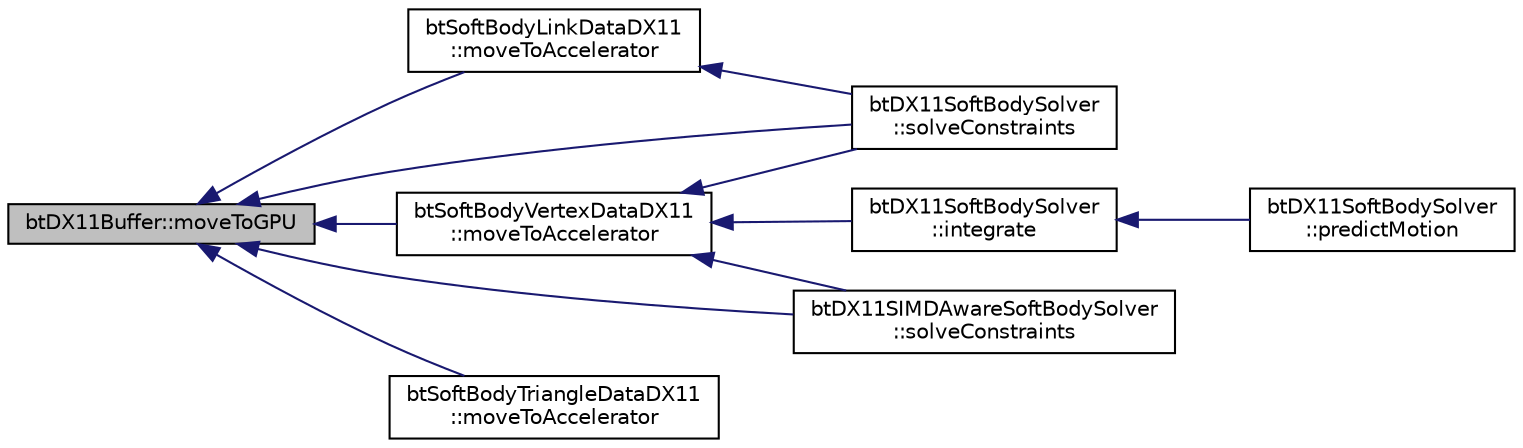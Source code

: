 digraph "btDX11Buffer::moveToGPU"
{
  edge [fontname="Helvetica",fontsize="10",labelfontname="Helvetica",labelfontsize="10"];
  node [fontname="Helvetica",fontsize="10",shape=record];
  rankdir="LR";
  Node1 [label="btDX11Buffer::moveToGPU",height=0.2,width=0.4,color="black", fillcolor="grey75", style="filled", fontcolor="black"];
  Node1 -> Node2 [dir="back",color="midnightblue",fontsize="10",style="solid"];
  Node2 [label="btSoftBodyLinkDataDX11\l::moveToAccelerator",height=0.2,width=0.4,color="black", fillcolor="white", style="filled",URL="$classbt_soft_body_link_data_d_x11.html#a6b08733c3c0216869e893779fb55d4c0"];
  Node2 -> Node3 [dir="back",color="midnightblue",fontsize="10",style="solid"];
  Node3 [label="btDX11SoftBodySolver\l::solveConstraints",height=0.2,width=0.4,color="black", fillcolor="white", style="filled",URL="$classbt_d_x11_soft_body_solver.html#ab6477819156cdc0f5850514683b77f08"];
  Node1 -> Node4 [dir="back",color="midnightblue",fontsize="10",style="solid"];
  Node4 [label="btSoftBodyVertexDataDX11\l::moveToAccelerator",height=0.2,width=0.4,color="black", fillcolor="white", style="filled",URL="$classbt_soft_body_vertex_data_d_x11.html#ac12f0c144bc116e3a0e4c11fc0e55365"];
  Node4 -> Node5 [dir="back",color="midnightblue",fontsize="10",style="solid"];
  Node5 [label="btDX11SoftBodySolver\l::integrate",height=0.2,width=0.4,color="black", fillcolor="white", style="filled",URL="$classbt_d_x11_soft_body_solver.html#a3daaaf85934fabb4c38ae0d32ec77678"];
  Node5 -> Node6 [dir="back",color="midnightblue",fontsize="10",style="solid"];
  Node6 [label="btDX11SoftBodySolver\l::predictMotion",height=0.2,width=0.4,color="black", fillcolor="white", style="filled",URL="$classbt_d_x11_soft_body_solver.html#a2565453dfc806f819746d7bc04a57a96"];
  Node4 -> Node3 [dir="back",color="midnightblue",fontsize="10",style="solid"];
  Node4 -> Node7 [dir="back",color="midnightblue",fontsize="10",style="solid"];
  Node7 [label="btDX11SIMDAwareSoftBodySolver\l::solveConstraints",height=0.2,width=0.4,color="black", fillcolor="white", style="filled",URL="$classbt_d_x11_s_i_m_d_aware_soft_body_solver.html#ae78972e067e72a8b5cb51ad05def50df"];
  Node1 -> Node8 [dir="back",color="midnightblue",fontsize="10",style="solid"];
  Node8 [label="btSoftBodyTriangleDataDX11\l::moveToAccelerator",height=0.2,width=0.4,color="black", fillcolor="white", style="filled",URL="$classbt_soft_body_triangle_data_d_x11.html#aa3d2af489f6521cdd95c152f49fcedff"];
  Node1 -> Node3 [dir="back",color="midnightblue",fontsize="10",style="solid"];
  Node1 -> Node7 [dir="back",color="midnightblue",fontsize="10",style="solid"];
}
